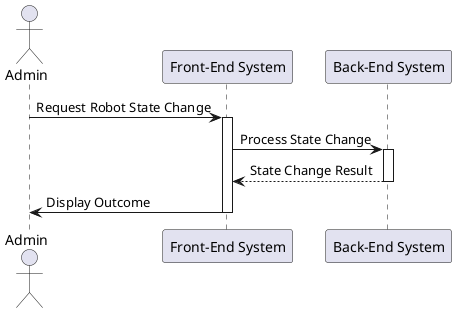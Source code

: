 @startuml
actor Admin
participant "Front-End System" as FrontEnd
participant "Back-End System" as BackEnd

Admin -> FrontEnd: Request Robot State Change
activate FrontEnd

FrontEnd -> BackEnd: Process State Change
activate BackEnd

BackEnd --> FrontEnd: State Change Result
deactivate BackEnd

FrontEnd -> Admin: Display Outcome
deactivate FrontEnd
@enduml

